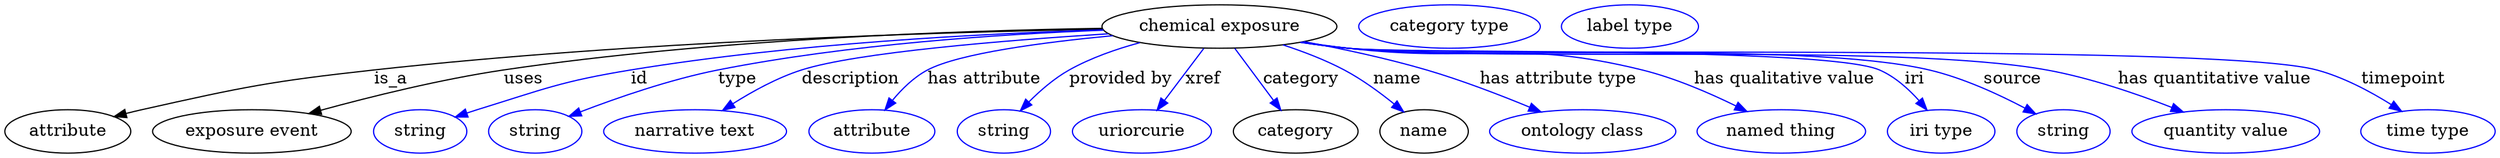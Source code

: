 digraph {
	graph [bb="0,0,2053.2,123"];
	node [label="\N"];
	"chemical exposure"	[height=0.5,
		label="chemical exposure",
		pos="1001,105",
		width=2.69];
	attribute	[height=0.5,
		pos="51.995,18",
		width=1.4443];
	"chemical exposure" -> attribute	[label=is_a,
		lp="322,61.5",
		pos="e,90.239,30.314 904.87,102.7 770.8,100.08 520.25,92.239 308,69 220.62,59.433 198.78,55.158 113,36 108.83,35.07 104.53,34.031 100.22,\
32.938"];
	"exposure event"	[height=0.5,
		pos="204,18",
		width=2.2748];
	"chemical exposure" -> "exposure event"	[label=uses,
		lp="432.5,61.5",
		pos="e,251.54,32.69 904.46,103.29 788.06,101.27 586.75,94.054 416,69 363,61.224 303.75,46.746 261.39,35.363"];
	id	[color=blue,
		height=0.5,
		label=string,
		pos="342,18",
		width=1.0652];
	"chemical exposure" -> id	[color=blue,
		label=id,
		lp="523,61.5",
		pos="e,371.38,29.712 905.14,102.28 806.86,99.297 649.88,91.169 516,69 468.72,61.172 416.05,44.936 381.17,33.082",
		style=solid];
	type	[color=blue,
		height=0.5,
		label=string,
		pos="437,18",
		width=1.0652];
	"chemical exposure" -> type	[color=blue,
		label=type,
		lp="604,61.5",
		pos="e,464.82,30.508 905.41,102 821.15,98.786 695.43,90.476 588,69 548.34,61.073 504.64,45.853 474.5,34.278",
		style=solid];
	description	[color=blue,
		height=0.5,
		label="narrative text",
		pos="569,18",
		width=2.0943];
	"chemical exposure" -> description	[color=blue,
		label=description,
		lp="696.5,61.5",
		pos="e,591.38,35.406 909.56,99.048 823.61,93.613 701.56,83.663 656,69 636.13,62.606 615.8,51.245 599.79,40.967",
		style=solid];
	"has attribute"	[color=blue,
		height=0.5,
		label=attribute,
		pos="714,18",
		width=1.4443];
	"chemical exposure" -> "has attribute"	[color=blue,
		label="has attribute",
		lp="806,61.5",
		pos="e,724.46,35.748 912.79,97.552 854.87,92.128 785.16,82.981 759,69 747.84,63.04 738.07,53.176 730.51,43.778",
		style=solid];
	"provided by"	[color=blue,
		height=0.5,
		label=string,
		pos="822,18",
		width=1.0652];
	"chemical exposure" -> "provided by"	[color=blue,
		label="provided by",
		lp="918.5,61.5",
		pos="e,835.59,35.116 935.1,91.773 915.32,86.488 894.09,79.121 876,69 863.68,62.11 851.93,51.856 842.57,42.424",
		style=solid];
	xref	[color=blue,
		height=0.5,
		label=uriorcurie,
		pos="936,18",
		width=1.5887];
	"chemical exposure" -> xref	[color=blue,
		label=xref,
		lp="987.5,61.5",
		pos="e,948.69,35.597 987.84,86.799 978.38,74.426 965.48,57.555 954.91,43.738",
		style=solid];
	category	[height=0.5,
		pos="1063,18",
		width=1.4263];
	"chemical exposure" -> category	[color=blue,
		label=category,
		lp="1067.5,61.5",
		pos="e,1050.9,35.597 1013.5,86.799 1022.6,74.426 1034.9,57.555 1045,43.738",
		style=solid];
	name	[height=0.5,
		pos="1169,18",
		width=1.011];
	"chemical exposure" -> name	[color=blue,
		label=name,
		lp="1147,61.5",
		pos="e,1152.1,34.206 1052.9,89.718 1069.4,84.264 1087.4,77.318 1103,69 1117.6,61.203 1132.5,50.278 1144.4,40.628",
		style=solid];
	"has attribute type"	[color=blue,
		height=0.5,
		label="ontology class",
		pos="1300,18",
		width=2.1304];
	"chemical exposure" -> "has attribute type"	[color=blue,
		label="has attribute type",
		lp="1280,61.5",
		pos="e,1265.5,34.182 1070.7,92.364 1101.7,86.496 1138.5,78.577 1171,69 1199.9,60.494 1231.4,48.329 1256.1,38.128",
		style=solid];
	"has qualitative value"	[color=blue,
		height=0.5,
		label="named thing",
		pos="1464,18",
		width=1.9318];
	"chemical exposure" -> "has qualitative value"	[color=blue,
		label="has qualitative value",
		lp="1466.5,61.5",
		pos="e,1435.6,34.539 1069.3,92.173 1081.8,90.255 1094.8,88.431 1107,87 1214.1,74.449 1244.3,94.866 1349,69 1376,62.33 1404.7,49.866 1426.7,\
39.051",
		style=solid];
	iri	[color=blue,
		height=0.5,
		label="iri type",
		pos="1596,18",
		width=1.2277];
	"chemical exposure" -> iri	[color=blue,
		label=iri,
		lp="1574,61.5",
		pos="e,1584.3,35.756 1068.1,92.009 1081,90.059 1094.4,88.266 1107,87 1155.5,82.135 1500.3,88.339 1545,69 1557.7,63.484 1569.1,53.218 \
1577.8,43.417",
		style=solid];
	source	[color=blue,
		height=0.5,
		label=string,
		pos="1697,18",
		width=1.0652];
	"chemical exposure" -> source	[color=blue,
		label=source,
		lp="1655,61.5",
		pos="e,1674.1,32.481 1068.1,91.973 1081,90.026 1094.4,88.244 1107,87 1213,76.547 1482.3,93.325 1586,69 1614,62.441 1643.5,48.757 1665.1,\
37.36",
		style=solid];
	"has quantitative value"	[color=blue,
		height=0.5,
		label="quantity value",
		pos="1831,18",
		width=2.1484];
	"chemical exposure" -> "has quantitative value"	[color=blue,
		label="has quantitative value",
		lp="1822,61.5",
		pos="e,1795.9,34.142 1067.8,91.952 1080.8,89.994 1094.3,88.213 1107,87 1234.5,74.836 1557,91.74 1683,69 1718.7,62.553 1757.6,49.176 1786.5,\
37.88",
		style=solid];
	timepoint	[color=blue,
		height=0.5,
		label="time type",
		pos="1998,18",
		width=1.5346];
	"chemical exposure" -> timepoint	[color=blue,
		label=timepoint,
		lp="1978,61.5",
		pos="e,1976.2,34.736 1067.5,91.905 1080.6,89.938 1094.2,88.166 1107,87 1195.4,78.95 1820.2,91.844 1906,69 1928,63.146 1950.5,51.062 1967.7,\
40.24",
		style=solid];
	"named thing_category"	[color=blue,
		height=0.5,
		label="category type",
		pos="1191,105",
		width=2.0762];
	attribute_name	[color=blue,
		height=0.5,
		label="label type",
		pos="1340,105",
		width=1.5707];
}
